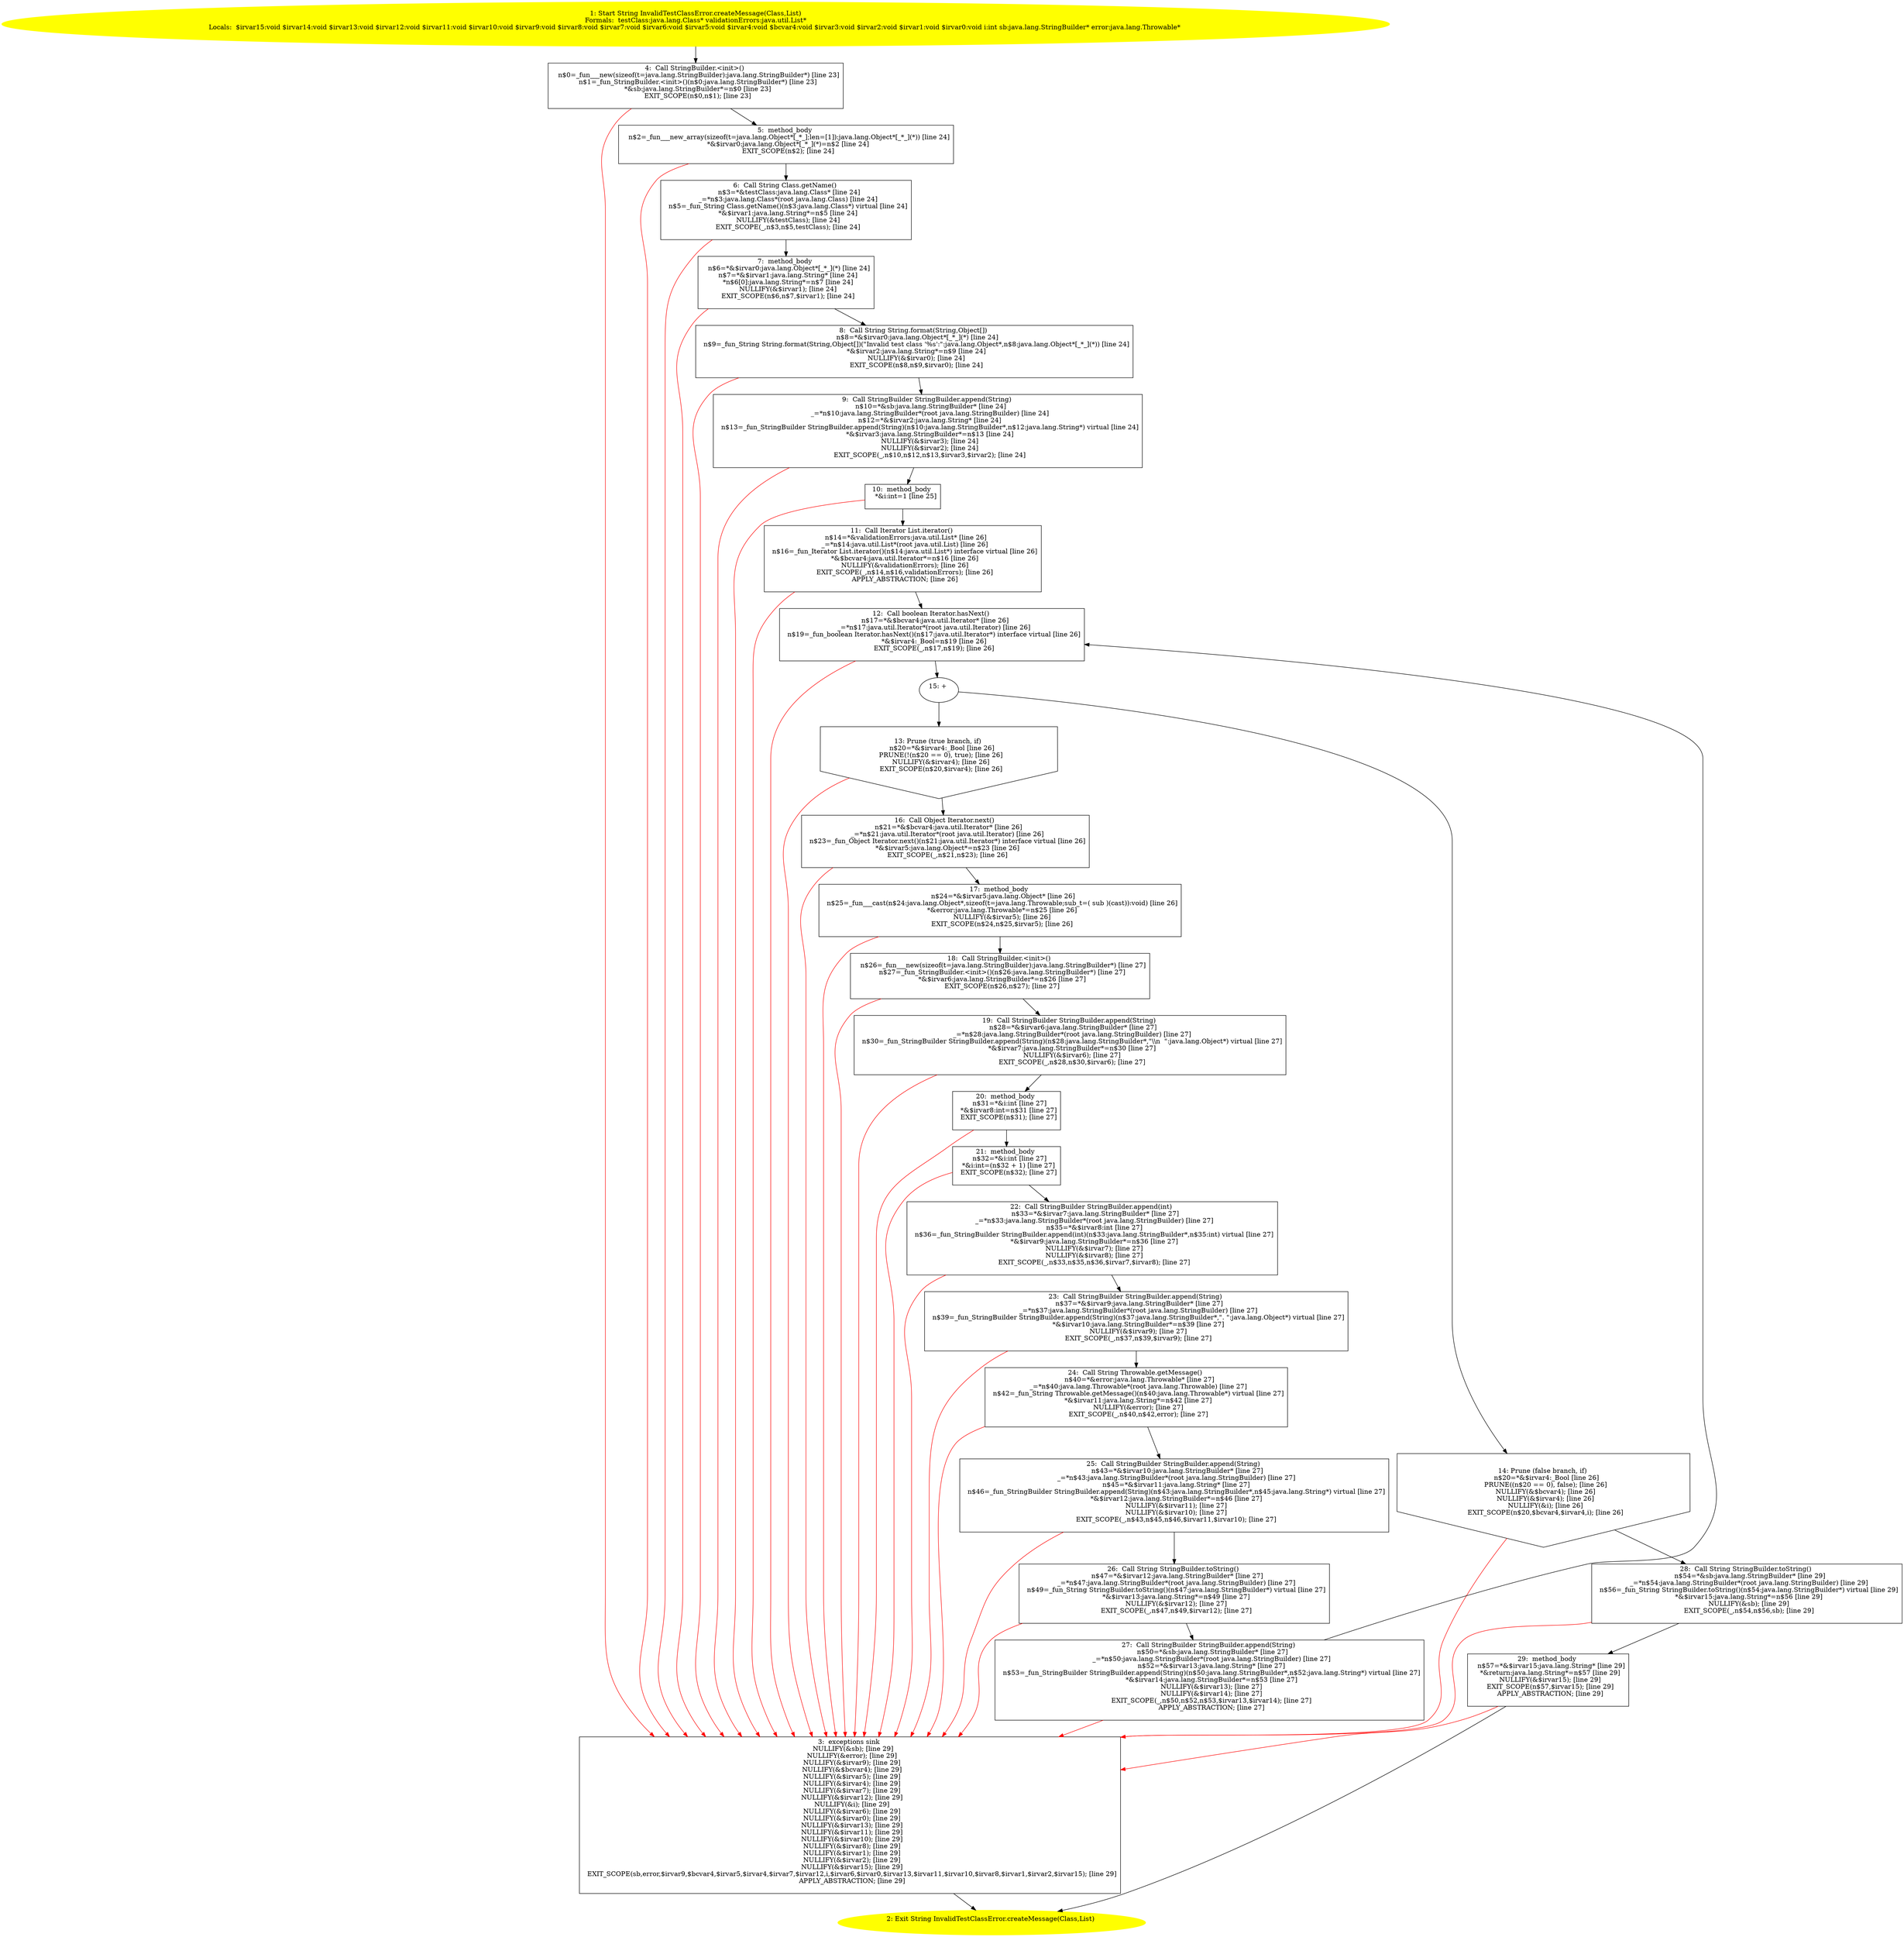 /* @generated */
digraph cfg {
"org.junit.runners.model.InvalidTestClassError.createMessage(java.lang.Class,java.util.List):java.lan.4b7381fe06187664af28ee510857edc6_1" [label="1: Start String InvalidTestClassError.createMessage(Class,List)\nFormals:  testClass:java.lang.Class* validationErrors:java.util.List*\nLocals:  $irvar15:void $irvar14:void $irvar13:void $irvar12:void $irvar11:void $irvar10:void $irvar9:void $irvar8:void $irvar7:void $irvar6:void $irvar5:void $irvar4:void $bcvar4:void $irvar3:void $irvar2:void $irvar1:void $irvar0:void i:int sb:java.lang.StringBuilder* error:java.lang.Throwable* \n  " color=yellow style=filled]
	

	 "org.junit.runners.model.InvalidTestClassError.createMessage(java.lang.Class,java.util.List):java.lan.4b7381fe06187664af28ee510857edc6_1" -> "org.junit.runners.model.InvalidTestClassError.createMessage(java.lang.Class,java.util.List):java.lan.4b7381fe06187664af28ee510857edc6_4" ;
"org.junit.runners.model.InvalidTestClassError.createMessage(java.lang.Class,java.util.List):java.lan.4b7381fe06187664af28ee510857edc6_2" [label="2: Exit String InvalidTestClassError.createMessage(Class,List) \n  " color=yellow style=filled]
	

"org.junit.runners.model.InvalidTestClassError.createMessage(java.lang.Class,java.util.List):java.lan.4b7381fe06187664af28ee510857edc6_3" [label="3:  exceptions sink \n   NULLIFY(&sb); [line 29]\n  NULLIFY(&error); [line 29]\n  NULLIFY(&$irvar9); [line 29]\n  NULLIFY(&$bcvar4); [line 29]\n  NULLIFY(&$irvar5); [line 29]\n  NULLIFY(&$irvar4); [line 29]\n  NULLIFY(&$irvar7); [line 29]\n  NULLIFY(&$irvar12); [line 29]\n  NULLIFY(&i); [line 29]\n  NULLIFY(&$irvar6); [line 29]\n  NULLIFY(&$irvar0); [line 29]\n  NULLIFY(&$irvar13); [line 29]\n  NULLIFY(&$irvar11); [line 29]\n  NULLIFY(&$irvar10); [line 29]\n  NULLIFY(&$irvar8); [line 29]\n  NULLIFY(&$irvar1); [line 29]\n  NULLIFY(&$irvar2); [line 29]\n  NULLIFY(&$irvar15); [line 29]\n  EXIT_SCOPE(sb,error,$irvar9,$bcvar4,$irvar5,$irvar4,$irvar7,$irvar12,i,$irvar6,$irvar0,$irvar13,$irvar11,$irvar10,$irvar8,$irvar1,$irvar2,$irvar15); [line 29]\n  APPLY_ABSTRACTION; [line 29]\n " shape="box"]
	

	 "org.junit.runners.model.InvalidTestClassError.createMessage(java.lang.Class,java.util.List):java.lan.4b7381fe06187664af28ee510857edc6_3" -> "org.junit.runners.model.InvalidTestClassError.createMessage(java.lang.Class,java.util.List):java.lan.4b7381fe06187664af28ee510857edc6_2" ;
"org.junit.runners.model.InvalidTestClassError.createMessage(java.lang.Class,java.util.List):java.lan.4b7381fe06187664af28ee510857edc6_4" [label="4:  Call StringBuilder.<init>() \n   n$0=_fun___new(sizeof(t=java.lang.StringBuilder):java.lang.StringBuilder*) [line 23]\n  n$1=_fun_StringBuilder.<init>()(n$0:java.lang.StringBuilder*) [line 23]\n  *&sb:java.lang.StringBuilder*=n$0 [line 23]\n  EXIT_SCOPE(n$0,n$1); [line 23]\n " shape="box"]
	

	 "org.junit.runners.model.InvalidTestClassError.createMessage(java.lang.Class,java.util.List):java.lan.4b7381fe06187664af28ee510857edc6_4" -> "org.junit.runners.model.InvalidTestClassError.createMessage(java.lang.Class,java.util.List):java.lan.4b7381fe06187664af28ee510857edc6_5" ;
	 "org.junit.runners.model.InvalidTestClassError.createMessage(java.lang.Class,java.util.List):java.lan.4b7381fe06187664af28ee510857edc6_4" -> "org.junit.runners.model.InvalidTestClassError.createMessage(java.lang.Class,java.util.List):java.lan.4b7381fe06187664af28ee510857edc6_3" [color="red" ];
"org.junit.runners.model.InvalidTestClassError.createMessage(java.lang.Class,java.util.List):java.lan.4b7381fe06187664af28ee510857edc6_5" [label="5:  method_body \n   n$2=_fun___new_array(sizeof(t=java.lang.Object*[_*_];len=[1]):java.lang.Object*[_*_](*)) [line 24]\n  *&$irvar0:java.lang.Object*[_*_](*)=n$2 [line 24]\n  EXIT_SCOPE(n$2); [line 24]\n " shape="box"]
	

	 "org.junit.runners.model.InvalidTestClassError.createMessage(java.lang.Class,java.util.List):java.lan.4b7381fe06187664af28ee510857edc6_5" -> "org.junit.runners.model.InvalidTestClassError.createMessage(java.lang.Class,java.util.List):java.lan.4b7381fe06187664af28ee510857edc6_6" ;
	 "org.junit.runners.model.InvalidTestClassError.createMessage(java.lang.Class,java.util.List):java.lan.4b7381fe06187664af28ee510857edc6_5" -> "org.junit.runners.model.InvalidTestClassError.createMessage(java.lang.Class,java.util.List):java.lan.4b7381fe06187664af28ee510857edc6_3" [color="red" ];
"org.junit.runners.model.InvalidTestClassError.createMessage(java.lang.Class,java.util.List):java.lan.4b7381fe06187664af28ee510857edc6_6" [label="6:  Call String Class.getName() \n   n$3=*&testClass:java.lang.Class* [line 24]\n  _=*n$3:java.lang.Class*(root java.lang.Class) [line 24]\n  n$5=_fun_String Class.getName()(n$3:java.lang.Class*) virtual [line 24]\n  *&$irvar1:java.lang.String*=n$5 [line 24]\n  NULLIFY(&testClass); [line 24]\n  EXIT_SCOPE(_,n$3,n$5,testClass); [line 24]\n " shape="box"]
	

	 "org.junit.runners.model.InvalidTestClassError.createMessage(java.lang.Class,java.util.List):java.lan.4b7381fe06187664af28ee510857edc6_6" -> "org.junit.runners.model.InvalidTestClassError.createMessage(java.lang.Class,java.util.List):java.lan.4b7381fe06187664af28ee510857edc6_7" ;
	 "org.junit.runners.model.InvalidTestClassError.createMessage(java.lang.Class,java.util.List):java.lan.4b7381fe06187664af28ee510857edc6_6" -> "org.junit.runners.model.InvalidTestClassError.createMessage(java.lang.Class,java.util.List):java.lan.4b7381fe06187664af28ee510857edc6_3" [color="red" ];
"org.junit.runners.model.InvalidTestClassError.createMessage(java.lang.Class,java.util.List):java.lan.4b7381fe06187664af28ee510857edc6_7" [label="7:  method_body \n   n$6=*&$irvar0:java.lang.Object*[_*_](*) [line 24]\n  n$7=*&$irvar1:java.lang.String* [line 24]\n  *n$6[0]:java.lang.String*=n$7 [line 24]\n  NULLIFY(&$irvar1); [line 24]\n  EXIT_SCOPE(n$6,n$7,$irvar1); [line 24]\n " shape="box"]
	

	 "org.junit.runners.model.InvalidTestClassError.createMessage(java.lang.Class,java.util.List):java.lan.4b7381fe06187664af28ee510857edc6_7" -> "org.junit.runners.model.InvalidTestClassError.createMessage(java.lang.Class,java.util.List):java.lan.4b7381fe06187664af28ee510857edc6_8" ;
	 "org.junit.runners.model.InvalidTestClassError.createMessage(java.lang.Class,java.util.List):java.lan.4b7381fe06187664af28ee510857edc6_7" -> "org.junit.runners.model.InvalidTestClassError.createMessage(java.lang.Class,java.util.List):java.lan.4b7381fe06187664af28ee510857edc6_3" [color="red" ];
"org.junit.runners.model.InvalidTestClassError.createMessage(java.lang.Class,java.util.List):java.lan.4b7381fe06187664af28ee510857edc6_8" [label="8:  Call String String.format(String,Object[]) \n   n$8=*&$irvar0:java.lang.Object*[_*_](*) [line 24]\n  n$9=_fun_String String.format(String,Object[])(\"Invalid test class '%s':\":java.lang.Object*,n$8:java.lang.Object*[_*_](*)) [line 24]\n  *&$irvar2:java.lang.String*=n$9 [line 24]\n  NULLIFY(&$irvar0); [line 24]\n  EXIT_SCOPE(n$8,n$9,$irvar0); [line 24]\n " shape="box"]
	

	 "org.junit.runners.model.InvalidTestClassError.createMessage(java.lang.Class,java.util.List):java.lan.4b7381fe06187664af28ee510857edc6_8" -> "org.junit.runners.model.InvalidTestClassError.createMessage(java.lang.Class,java.util.List):java.lan.4b7381fe06187664af28ee510857edc6_9" ;
	 "org.junit.runners.model.InvalidTestClassError.createMessage(java.lang.Class,java.util.List):java.lan.4b7381fe06187664af28ee510857edc6_8" -> "org.junit.runners.model.InvalidTestClassError.createMessage(java.lang.Class,java.util.List):java.lan.4b7381fe06187664af28ee510857edc6_3" [color="red" ];
"org.junit.runners.model.InvalidTestClassError.createMessage(java.lang.Class,java.util.List):java.lan.4b7381fe06187664af28ee510857edc6_9" [label="9:  Call StringBuilder StringBuilder.append(String) \n   n$10=*&sb:java.lang.StringBuilder* [line 24]\n  _=*n$10:java.lang.StringBuilder*(root java.lang.StringBuilder) [line 24]\n  n$12=*&$irvar2:java.lang.String* [line 24]\n  n$13=_fun_StringBuilder StringBuilder.append(String)(n$10:java.lang.StringBuilder*,n$12:java.lang.String*) virtual [line 24]\n  *&$irvar3:java.lang.StringBuilder*=n$13 [line 24]\n  NULLIFY(&$irvar3); [line 24]\n  NULLIFY(&$irvar2); [line 24]\n  EXIT_SCOPE(_,n$10,n$12,n$13,$irvar3,$irvar2); [line 24]\n " shape="box"]
	

	 "org.junit.runners.model.InvalidTestClassError.createMessage(java.lang.Class,java.util.List):java.lan.4b7381fe06187664af28ee510857edc6_9" -> "org.junit.runners.model.InvalidTestClassError.createMessage(java.lang.Class,java.util.List):java.lan.4b7381fe06187664af28ee510857edc6_10" ;
	 "org.junit.runners.model.InvalidTestClassError.createMessage(java.lang.Class,java.util.List):java.lan.4b7381fe06187664af28ee510857edc6_9" -> "org.junit.runners.model.InvalidTestClassError.createMessage(java.lang.Class,java.util.List):java.lan.4b7381fe06187664af28ee510857edc6_3" [color="red" ];
"org.junit.runners.model.InvalidTestClassError.createMessage(java.lang.Class,java.util.List):java.lan.4b7381fe06187664af28ee510857edc6_10" [label="10:  method_body \n   *&i:int=1 [line 25]\n " shape="box"]
	

	 "org.junit.runners.model.InvalidTestClassError.createMessage(java.lang.Class,java.util.List):java.lan.4b7381fe06187664af28ee510857edc6_10" -> "org.junit.runners.model.InvalidTestClassError.createMessage(java.lang.Class,java.util.List):java.lan.4b7381fe06187664af28ee510857edc6_11" ;
	 "org.junit.runners.model.InvalidTestClassError.createMessage(java.lang.Class,java.util.List):java.lan.4b7381fe06187664af28ee510857edc6_10" -> "org.junit.runners.model.InvalidTestClassError.createMessage(java.lang.Class,java.util.List):java.lan.4b7381fe06187664af28ee510857edc6_3" [color="red" ];
"org.junit.runners.model.InvalidTestClassError.createMessage(java.lang.Class,java.util.List):java.lan.4b7381fe06187664af28ee510857edc6_11" [label="11:  Call Iterator List.iterator() \n   n$14=*&validationErrors:java.util.List* [line 26]\n  _=*n$14:java.util.List*(root java.util.List) [line 26]\n  n$16=_fun_Iterator List.iterator()(n$14:java.util.List*) interface virtual [line 26]\n  *&$bcvar4:java.util.Iterator*=n$16 [line 26]\n  NULLIFY(&validationErrors); [line 26]\n  EXIT_SCOPE(_,n$14,n$16,validationErrors); [line 26]\n  APPLY_ABSTRACTION; [line 26]\n " shape="box"]
	

	 "org.junit.runners.model.InvalidTestClassError.createMessage(java.lang.Class,java.util.List):java.lan.4b7381fe06187664af28ee510857edc6_11" -> "org.junit.runners.model.InvalidTestClassError.createMessage(java.lang.Class,java.util.List):java.lan.4b7381fe06187664af28ee510857edc6_12" ;
	 "org.junit.runners.model.InvalidTestClassError.createMessage(java.lang.Class,java.util.List):java.lan.4b7381fe06187664af28ee510857edc6_11" -> "org.junit.runners.model.InvalidTestClassError.createMessage(java.lang.Class,java.util.List):java.lan.4b7381fe06187664af28ee510857edc6_3" [color="red" ];
"org.junit.runners.model.InvalidTestClassError.createMessage(java.lang.Class,java.util.List):java.lan.4b7381fe06187664af28ee510857edc6_12" [label="12:  Call boolean Iterator.hasNext() \n   n$17=*&$bcvar4:java.util.Iterator* [line 26]\n  _=*n$17:java.util.Iterator*(root java.util.Iterator) [line 26]\n  n$19=_fun_boolean Iterator.hasNext()(n$17:java.util.Iterator*) interface virtual [line 26]\n  *&$irvar4:_Bool=n$19 [line 26]\n  EXIT_SCOPE(_,n$17,n$19); [line 26]\n " shape="box"]
	

	 "org.junit.runners.model.InvalidTestClassError.createMessage(java.lang.Class,java.util.List):java.lan.4b7381fe06187664af28ee510857edc6_12" -> "org.junit.runners.model.InvalidTestClassError.createMessage(java.lang.Class,java.util.List):java.lan.4b7381fe06187664af28ee510857edc6_15" ;
	 "org.junit.runners.model.InvalidTestClassError.createMessage(java.lang.Class,java.util.List):java.lan.4b7381fe06187664af28ee510857edc6_12" -> "org.junit.runners.model.InvalidTestClassError.createMessage(java.lang.Class,java.util.List):java.lan.4b7381fe06187664af28ee510857edc6_3" [color="red" ];
"org.junit.runners.model.InvalidTestClassError.createMessage(java.lang.Class,java.util.List):java.lan.4b7381fe06187664af28ee510857edc6_13" [label="13: Prune (true branch, if) \n   n$20=*&$irvar4:_Bool [line 26]\n  PRUNE(!(n$20 == 0), true); [line 26]\n  NULLIFY(&$irvar4); [line 26]\n  EXIT_SCOPE(n$20,$irvar4); [line 26]\n " shape="invhouse"]
	

	 "org.junit.runners.model.InvalidTestClassError.createMessage(java.lang.Class,java.util.List):java.lan.4b7381fe06187664af28ee510857edc6_13" -> "org.junit.runners.model.InvalidTestClassError.createMessage(java.lang.Class,java.util.List):java.lan.4b7381fe06187664af28ee510857edc6_16" ;
	 "org.junit.runners.model.InvalidTestClassError.createMessage(java.lang.Class,java.util.List):java.lan.4b7381fe06187664af28ee510857edc6_13" -> "org.junit.runners.model.InvalidTestClassError.createMessage(java.lang.Class,java.util.List):java.lan.4b7381fe06187664af28ee510857edc6_3" [color="red" ];
"org.junit.runners.model.InvalidTestClassError.createMessage(java.lang.Class,java.util.List):java.lan.4b7381fe06187664af28ee510857edc6_14" [label="14: Prune (false branch, if) \n   n$20=*&$irvar4:_Bool [line 26]\n  PRUNE((n$20 == 0), false); [line 26]\n  NULLIFY(&$bcvar4); [line 26]\n  NULLIFY(&$irvar4); [line 26]\n  NULLIFY(&i); [line 26]\n  EXIT_SCOPE(n$20,$bcvar4,$irvar4,i); [line 26]\n " shape="invhouse"]
	

	 "org.junit.runners.model.InvalidTestClassError.createMessage(java.lang.Class,java.util.List):java.lan.4b7381fe06187664af28ee510857edc6_14" -> "org.junit.runners.model.InvalidTestClassError.createMessage(java.lang.Class,java.util.List):java.lan.4b7381fe06187664af28ee510857edc6_28" ;
	 "org.junit.runners.model.InvalidTestClassError.createMessage(java.lang.Class,java.util.List):java.lan.4b7381fe06187664af28ee510857edc6_14" -> "org.junit.runners.model.InvalidTestClassError.createMessage(java.lang.Class,java.util.List):java.lan.4b7381fe06187664af28ee510857edc6_3" [color="red" ];
"org.junit.runners.model.InvalidTestClassError.createMessage(java.lang.Class,java.util.List):java.lan.4b7381fe06187664af28ee510857edc6_15" [label="15: + \n  " ]
	

	 "org.junit.runners.model.InvalidTestClassError.createMessage(java.lang.Class,java.util.List):java.lan.4b7381fe06187664af28ee510857edc6_15" -> "org.junit.runners.model.InvalidTestClassError.createMessage(java.lang.Class,java.util.List):java.lan.4b7381fe06187664af28ee510857edc6_13" ;
	 "org.junit.runners.model.InvalidTestClassError.createMessage(java.lang.Class,java.util.List):java.lan.4b7381fe06187664af28ee510857edc6_15" -> "org.junit.runners.model.InvalidTestClassError.createMessage(java.lang.Class,java.util.List):java.lan.4b7381fe06187664af28ee510857edc6_14" ;
"org.junit.runners.model.InvalidTestClassError.createMessage(java.lang.Class,java.util.List):java.lan.4b7381fe06187664af28ee510857edc6_16" [label="16:  Call Object Iterator.next() \n   n$21=*&$bcvar4:java.util.Iterator* [line 26]\n  _=*n$21:java.util.Iterator*(root java.util.Iterator) [line 26]\n  n$23=_fun_Object Iterator.next()(n$21:java.util.Iterator*) interface virtual [line 26]\n  *&$irvar5:java.lang.Object*=n$23 [line 26]\n  EXIT_SCOPE(_,n$21,n$23); [line 26]\n " shape="box"]
	

	 "org.junit.runners.model.InvalidTestClassError.createMessage(java.lang.Class,java.util.List):java.lan.4b7381fe06187664af28ee510857edc6_16" -> "org.junit.runners.model.InvalidTestClassError.createMessage(java.lang.Class,java.util.List):java.lan.4b7381fe06187664af28ee510857edc6_17" ;
	 "org.junit.runners.model.InvalidTestClassError.createMessage(java.lang.Class,java.util.List):java.lan.4b7381fe06187664af28ee510857edc6_16" -> "org.junit.runners.model.InvalidTestClassError.createMessage(java.lang.Class,java.util.List):java.lan.4b7381fe06187664af28ee510857edc6_3" [color="red" ];
"org.junit.runners.model.InvalidTestClassError.createMessage(java.lang.Class,java.util.List):java.lan.4b7381fe06187664af28ee510857edc6_17" [label="17:  method_body \n   n$24=*&$irvar5:java.lang.Object* [line 26]\n  n$25=_fun___cast(n$24:java.lang.Object*,sizeof(t=java.lang.Throwable;sub_t=( sub )(cast)):void) [line 26]\n  *&error:java.lang.Throwable*=n$25 [line 26]\n  NULLIFY(&$irvar5); [line 26]\n  EXIT_SCOPE(n$24,n$25,$irvar5); [line 26]\n " shape="box"]
	

	 "org.junit.runners.model.InvalidTestClassError.createMessage(java.lang.Class,java.util.List):java.lan.4b7381fe06187664af28ee510857edc6_17" -> "org.junit.runners.model.InvalidTestClassError.createMessage(java.lang.Class,java.util.List):java.lan.4b7381fe06187664af28ee510857edc6_18" ;
	 "org.junit.runners.model.InvalidTestClassError.createMessage(java.lang.Class,java.util.List):java.lan.4b7381fe06187664af28ee510857edc6_17" -> "org.junit.runners.model.InvalidTestClassError.createMessage(java.lang.Class,java.util.List):java.lan.4b7381fe06187664af28ee510857edc6_3" [color="red" ];
"org.junit.runners.model.InvalidTestClassError.createMessage(java.lang.Class,java.util.List):java.lan.4b7381fe06187664af28ee510857edc6_18" [label="18:  Call StringBuilder.<init>() \n   n$26=_fun___new(sizeof(t=java.lang.StringBuilder):java.lang.StringBuilder*) [line 27]\n  n$27=_fun_StringBuilder.<init>()(n$26:java.lang.StringBuilder*) [line 27]\n  *&$irvar6:java.lang.StringBuilder*=n$26 [line 27]\n  EXIT_SCOPE(n$26,n$27); [line 27]\n " shape="box"]
	

	 "org.junit.runners.model.InvalidTestClassError.createMessage(java.lang.Class,java.util.List):java.lan.4b7381fe06187664af28ee510857edc6_18" -> "org.junit.runners.model.InvalidTestClassError.createMessage(java.lang.Class,java.util.List):java.lan.4b7381fe06187664af28ee510857edc6_19" ;
	 "org.junit.runners.model.InvalidTestClassError.createMessage(java.lang.Class,java.util.List):java.lan.4b7381fe06187664af28ee510857edc6_18" -> "org.junit.runners.model.InvalidTestClassError.createMessage(java.lang.Class,java.util.List):java.lan.4b7381fe06187664af28ee510857edc6_3" [color="red" ];
"org.junit.runners.model.InvalidTestClassError.createMessage(java.lang.Class,java.util.List):java.lan.4b7381fe06187664af28ee510857edc6_19" [label="19:  Call StringBuilder StringBuilder.append(String) \n   n$28=*&$irvar6:java.lang.StringBuilder* [line 27]\n  _=*n$28:java.lang.StringBuilder*(root java.lang.StringBuilder) [line 27]\n  n$30=_fun_StringBuilder StringBuilder.append(String)(n$28:java.lang.StringBuilder*,\"\\\\n  \":java.lang.Object*) virtual [line 27]\n  *&$irvar7:java.lang.StringBuilder*=n$30 [line 27]\n  NULLIFY(&$irvar6); [line 27]\n  EXIT_SCOPE(_,n$28,n$30,$irvar6); [line 27]\n " shape="box"]
	

	 "org.junit.runners.model.InvalidTestClassError.createMessage(java.lang.Class,java.util.List):java.lan.4b7381fe06187664af28ee510857edc6_19" -> "org.junit.runners.model.InvalidTestClassError.createMessage(java.lang.Class,java.util.List):java.lan.4b7381fe06187664af28ee510857edc6_20" ;
	 "org.junit.runners.model.InvalidTestClassError.createMessage(java.lang.Class,java.util.List):java.lan.4b7381fe06187664af28ee510857edc6_19" -> "org.junit.runners.model.InvalidTestClassError.createMessage(java.lang.Class,java.util.List):java.lan.4b7381fe06187664af28ee510857edc6_3" [color="red" ];
"org.junit.runners.model.InvalidTestClassError.createMessage(java.lang.Class,java.util.List):java.lan.4b7381fe06187664af28ee510857edc6_20" [label="20:  method_body \n   n$31=*&i:int [line 27]\n  *&$irvar8:int=n$31 [line 27]\n  EXIT_SCOPE(n$31); [line 27]\n " shape="box"]
	

	 "org.junit.runners.model.InvalidTestClassError.createMessage(java.lang.Class,java.util.List):java.lan.4b7381fe06187664af28ee510857edc6_20" -> "org.junit.runners.model.InvalidTestClassError.createMessage(java.lang.Class,java.util.List):java.lan.4b7381fe06187664af28ee510857edc6_21" ;
	 "org.junit.runners.model.InvalidTestClassError.createMessage(java.lang.Class,java.util.List):java.lan.4b7381fe06187664af28ee510857edc6_20" -> "org.junit.runners.model.InvalidTestClassError.createMessage(java.lang.Class,java.util.List):java.lan.4b7381fe06187664af28ee510857edc6_3" [color="red" ];
"org.junit.runners.model.InvalidTestClassError.createMessage(java.lang.Class,java.util.List):java.lan.4b7381fe06187664af28ee510857edc6_21" [label="21:  method_body \n   n$32=*&i:int [line 27]\n  *&i:int=(n$32 + 1) [line 27]\n  EXIT_SCOPE(n$32); [line 27]\n " shape="box"]
	

	 "org.junit.runners.model.InvalidTestClassError.createMessage(java.lang.Class,java.util.List):java.lan.4b7381fe06187664af28ee510857edc6_21" -> "org.junit.runners.model.InvalidTestClassError.createMessage(java.lang.Class,java.util.List):java.lan.4b7381fe06187664af28ee510857edc6_22" ;
	 "org.junit.runners.model.InvalidTestClassError.createMessage(java.lang.Class,java.util.List):java.lan.4b7381fe06187664af28ee510857edc6_21" -> "org.junit.runners.model.InvalidTestClassError.createMessage(java.lang.Class,java.util.List):java.lan.4b7381fe06187664af28ee510857edc6_3" [color="red" ];
"org.junit.runners.model.InvalidTestClassError.createMessage(java.lang.Class,java.util.List):java.lan.4b7381fe06187664af28ee510857edc6_22" [label="22:  Call StringBuilder StringBuilder.append(int) \n   n$33=*&$irvar7:java.lang.StringBuilder* [line 27]\n  _=*n$33:java.lang.StringBuilder*(root java.lang.StringBuilder) [line 27]\n  n$35=*&$irvar8:int [line 27]\n  n$36=_fun_StringBuilder StringBuilder.append(int)(n$33:java.lang.StringBuilder*,n$35:int) virtual [line 27]\n  *&$irvar9:java.lang.StringBuilder*=n$36 [line 27]\n  NULLIFY(&$irvar7); [line 27]\n  NULLIFY(&$irvar8); [line 27]\n  EXIT_SCOPE(_,n$33,n$35,n$36,$irvar7,$irvar8); [line 27]\n " shape="box"]
	

	 "org.junit.runners.model.InvalidTestClassError.createMessage(java.lang.Class,java.util.List):java.lan.4b7381fe06187664af28ee510857edc6_22" -> "org.junit.runners.model.InvalidTestClassError.createMessage(java.lang.Class,java.util.List):java.lan.4b7381fe06187664af28ee510857edc6_23" ;
	 "org.junit.runners.model.InvalidTestClassError.createMessage(java.lang.Class,java.util.List):java.lan.4b7381fe06187664af28ee510857edc6_22" -> "org.junit.runners.model.InvalidTestClassError.createMessage(java.lang.Class,java.util.List):java.lan.4b7381fe06187664af28ee510857edc6_3" [color="red" ];
"org.junit.runners.model.InvalidTestClassError.createMessage(java.lang.Class,java.util.List):java.lan.4b7381fe06187664af28ee510857edc6_23" [label="23:  Call StringBuilder StringBuilder.append(String) \n   n$37=*&$irvar9:java.lang.StringBuilder* [line 27]\n  _=*n$37:java.lang.StringBuilder*(root java.lang.StringBuilder) [line 27]\n  n$39=_fun_StringBuilder StringBuilder.append(String)(n$37:java.lang.StringBuilder*,\". \":java.lang.Object*) virtual [line 27]\n  *&$irvar10:java.lang.StringBuilder*=n$39 [line 27]\n  NULLIFY(&$irvar9); [line 27]\n  EXIT_SCOPE(_,n$37,n$39,$irvar9); [line 27]\n " shape="box"]
	

	 "org.junit.runners.model.InvalidTestClassError.createMessage(java.lang.Class,java.util.List):java.lan.4b7381fe06187664af28ee510857edc6_23" -> "org.junit.runners.model.InvalidTestClassError.createMessage(java.lang.Class,java.util.List):java.lan.4b7381fe06187664af28ee510857edc6_24" ;
	 "org.junit.runners.model.InvalidTestClassError.createMessage(java.lang.Class,java.util.List):java.lan.4b7381fe06187664af28ee510857edc6_23" -> "org.junit.runners.model.InvalidTestClassError.createMessage(java.lang.Class,java.util.List):java.lan.4b7381fe06187664af28ee510857edc6_3" [color="red" ];
"org.junit.runners.model.InvalidTestClassError.createMessage(java.lang.Class,java.util.List):java.lan.4b7381fe06187664af28ee510857edc6_24" [label="24:  Call String Throwable.getMessage() \n   n$40=*&error:java.lang.Throwable* [line 27]\n  _=*n$40:java.lang.Throwable*(root java.lang.Throwable) [line 27]\n  n$42=_fun_String Throwable.getMessage()(n$40:java.lang.Throwable*) virtual [line 27]\n  *&$irvar11:java.lang.String*=n$42 [line 27]\n  NULLIFY(&error); [line 27]\n  EXIT_SCOPE(_,n$40,n$42,error); [line 27]\n " shape="box"]
	

	 "org.junit.runners.model.InvalidTestClassError.createMessage(java.lang.Class,java.util.List):java.lan.4b7381fe06187664af28ee510857edc6_24" -> "org.junit.runners.model.InvalidTestClassError.createMessage(java.lang.Class,java.util.List):java.lan.4b7381fe06187664af28ee510857edc6_25" ;
	 "org.junit.runners.model.InvalidTestClassError.createMessage(java.lang.Class,java.util.List):java.lan.4b7381fe06187664af28ee510857edc6_24" -> "org.junit.runners.model.InvalidTestClassError.createMessage(java.lang.Class,java.util.List):java.lan.4b7381fe06187664af28ee510857edc6_3" [color="red" ];
"org.junit.runners.model.InvalidTestClassError.createMessage(java.lang.Class,java.util.List):java.lan.4b7381fe06187664af28ee510857edc6_25" [label="25:  Call StringBuilder StringBuilder.append(String) \n   n$43=*&$irvar10:java.lang.StringBuilder* [line 27]\n  _=*n$43:java.lang.StringBuilder*(root java.lang.StringBuilder) [line 27]\n  n$45=*&$irvar11:java.lang.String* [line 27]\n  n$46=_fun_StringBuilder StringBuilder.append(String)(n$43:java.lang.StringBuilder*,n$45:java.lang.String*) virtual [line 27]\n  *&$irvar12:java.lang.StringBuilder*=n$46 [line 27]\n  NULLIFY(&$irvar11); [line 27]\n  NULLIFY(&$irvar10); [line 27]\n  EXIT_SCOPE(_,n$43,n$45,n$46,$irvar11,$irvar10); [line 27]\n " shape="box"]
	

	 "org.junit.runners.model.InvalidTestClassError.createMessage(java.lang.Class,java.util.List):java.lan.4b7381fe06187664af28ee510857edc6_25" -> "org.junit.runners.model.InvalidTestClassError.createMessage(java.lang.Class,java.util.List):java.lan.4b7381fe06187664af28ee510857edc6_26" ;
	 "org.junit.runners.model.InvalidTestClassError.createMessage(java.lang.Class,java.util.List):java.lan.4b7381fe06187664af28ee510857edc6_25" -> "org.junit.runners.model.InvalidTestClassError.createMessage(java.lang.Class,java.util.List):java.lan.4b7381fe06187664af28ee510857edc6_3" [color="red" ];
"org.junit.runners.model.InvalidTestClassError.createMessage(java.lang.Class,java.util.List):java.lan.4b7381fe06187664af28ee510857edc6_26" [label="26:  Call String StringBuilder.toString() \n   n$47=*&$irvar12:java.lang.StringBuilder* [line 27]\n  _=*n$47:java.lang.StringBuilder*(root java.lang.StringBuilder) [line 27]\n  n$49=_fun_String StringBuilder.toString()(n$47:java.lang.StringBuilder*) virtual [line 27]\n  *&$irvar13:java.lang.String*=n$49 [line 27]\n  NULLIFY(&$irvar12); [line 27]\n  EXIT_SCOPE(_,n$47,n$49,$irvar12); [line 27]\n " shape="box"]
	

	 "org.junit.runners.model.InvalidTestClassError.createMessage(java.lang.Class,java.util.List):java.lan.4b7381fe06187664af28ee510857edc6_26" -> "org.junit.runners.model.InvalidTestClassError.createMessage(java.lang.Class,java.util.List):java.lan.4b7381fe06187664af28ee510857edc6_27" ;
	 "org.junit.runners.model.InvalidTestClassError.createMessage(java.lang.Class,java.util.List):java.lan.4b7381fe06187664af28ee510857edc6_26" -> "org.junit.runners.model.InvalidTestClassError.createMessage(java.lang.Class,java.util.List):java.lan.4b7381fe06187664af28ee510857edc6_3" [color="red" ];
"org.junit.runners.model.InvalidTestClassError.createMessage(java.lang.Class,java.util.List):java.lan.4b7381fe06187664af28ee510857edc6_27" [label="27:  Call StringBuilder StringBuilder.append(String) \n   n$50=*&sb:java.lang.StringBuilder* [line 27]\n  _=*n$50:java.lang.StringBuilder*(root java.lang.StringBuilder) [line 27]\n  n$52=*&$irvar13:java.lang.String* [line 27]\n  n$53=_fun_StringBuilder StringBuilder.append(String)(n$50:java.lang.StringBuilder*,n$52:java.lang.String*) virtual [line 27]\n  *&$irvar14:java.lang.StringBuilder*=n$53 [line 27]\n  NULLIFY(&$irvar13); [line 27]\n  NULLIFY(&$irvar14); [line 27]\n  EXIT_SCOPE(_,n$50,n$52,n$53,$irvar13,$irvar14); [line 27]\n  APPLY_ABSTRACTION; [line 27]\n " shape="box"]
	

	 "org.junit.runners.model.InvalidTestClassError.createMessage(java.lang.Class,java.util.List):java.lan.4b7381fe06187664af28ee510857edc6_27" -> "org.junit.runners.model.InvalidTestClassError.createMessage(java.lang.Class,java.util.List):java.lan.4b7381fe06187664af28ee510857edc6_12" ;
	 "org.junit.runners.model.InvalidTestClassError.createMessage(java.lang.Class,java.util.List):java.lan.4b7381fe06187664af28ee510857edc6_27" -> "org.junit.runners.model.InvalidTestClassError.createMessage(java.lang.Class,java.util.List):java.lan.4b7381fe06187664af28ee510857edc6_3" [color="red" ];
"org.junit.runners.model.InvalidTestClassError.createMessage(java.lang.Class,java.util.List):java.lan.4b7381fe06187664af28ee510857edc6_28" [label="28:  Call String StringBuilder.toString() \n   n$54=*&sb:java.lang.StringBuilder* [line 29]\n  _=*n$54:java.lang.StringBuilder*(root java.lang.StringBuilder) [line 29]\n  n$56=_fun_String StringBuilder.toString()(n$54:java.lang.StringBuilder*) virtual [line 29]\n  *&$irvar15:java.lang.String*=n$56 [line 29]\n  NULLIFY(&sb); [line 29]\n  EXIT_SCOPE(_,n$54,n$56,sb); [line 29]\n " shape="box"]
	

	 "org.junit.runners.model.InvalidTestClassError.createMessage(java.lang.Class,java.util.List):java.lan.4b7381fe06187664af28ee510857edc6_28" -> "org.junit.runners.model.InvalidTestClassError.createMessage(java.lang.Class,java.util.List):java.lan.4b7381fe06187664af28ee510857edc6_29" ;
	 "org.junit.runners.model.InvalidTestClassError.createMessage(java.lang.Class,java.util.List):java.lan.4b7381fe06187664af28ee510857edc6_28" -> "org.junit.runners.model.InvalidTestClassError.createMessage(java.lang.Class,java.util.List):java.lan.4b7381fe06187664af28ee510857edc6_3" [color="red" ];
"org.junit.runners.model.InvalidTestClassError.createMessage(java.lang.Class,java.util.List):java.lan.4b7381fe06187664af28ee510857edc6_29" [label="29:  method_body \n   n$57=*&$irvar15:java.lang.String* [line 29]\n  *&return:java.lang.String*=n$57 [line 29]\n  NULLIFY(&$irvar15); [line 29]\n  EXIT_SCOPE(n$57,$irvar15); [line 29]\n  APPLY_ABSTRACTION; [line 29]\n " shape="box"]
	

	 "org.junit.runners.model.InvalidTestClassError.createMessage(java.lang.Class,java.util.List):java.lan.4b7381fe06187664af28ee510857edc6_29" -> "org.junit.runners.model.InvalidTestClassError.createMessage(java.lang.Class,java.util.List):java.lan.4b7381fe06187664af28ee510857edc6_2" ;
	 "org.junit.runners.model.InvalidTestClassError.createMessage(java.lang.Class,java.util.List):java.lan.4b7381fe06187664af28ee510857edc6_29" -> "org.junit.runners.model.InvalidTestClassError.createMessage(java.lang.Class,java.util.List):java.lan.4b7381fe06187664af28ee510857edc6_3" [color="red" ];
}
